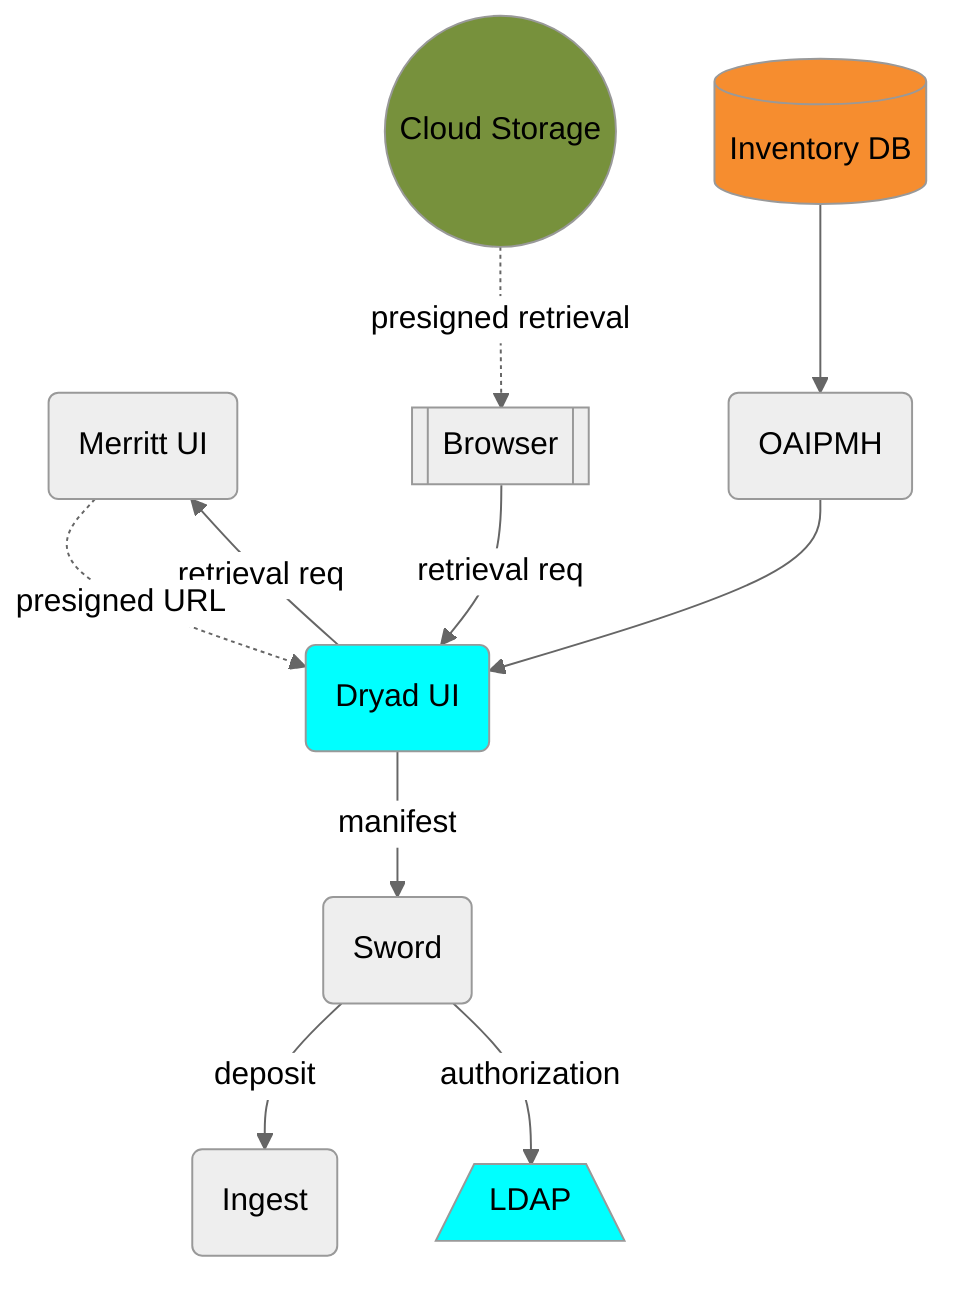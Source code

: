 %%{init: {'theme': 'neutral'}}%%
graph TD
  UI(Merritt UI)
  DRYAD(Dryad UI)
  RDS[(Inventory DB)]
  CLOUD(("Cloud Storage"))
  LDAP[/LDAP\]
  SWORD(Sword)
  BROWSER[[Browser]]
  ING(Ingest)

  BROWSER --> |retrieval req| DRYAD
  DRYAD --> |retrieval req| UI
  UI -.-> |presigned URL| DRYAD
  DRYAD --> |manifest| SWORD
  SWORD --> |deposit| ING
  SWORD --> |authorization| LDAP
  RDS --> OAI
  OAI(OAIPMH)
  OAI --> DRYAD
  CLOUD -.-> |presigned retrieval| BROWSER

  style CLOUD fill:#77913C
  style RDS fill:#F68D2F
  style LDAP fill:cyan
  style DRYAD fill:cyan